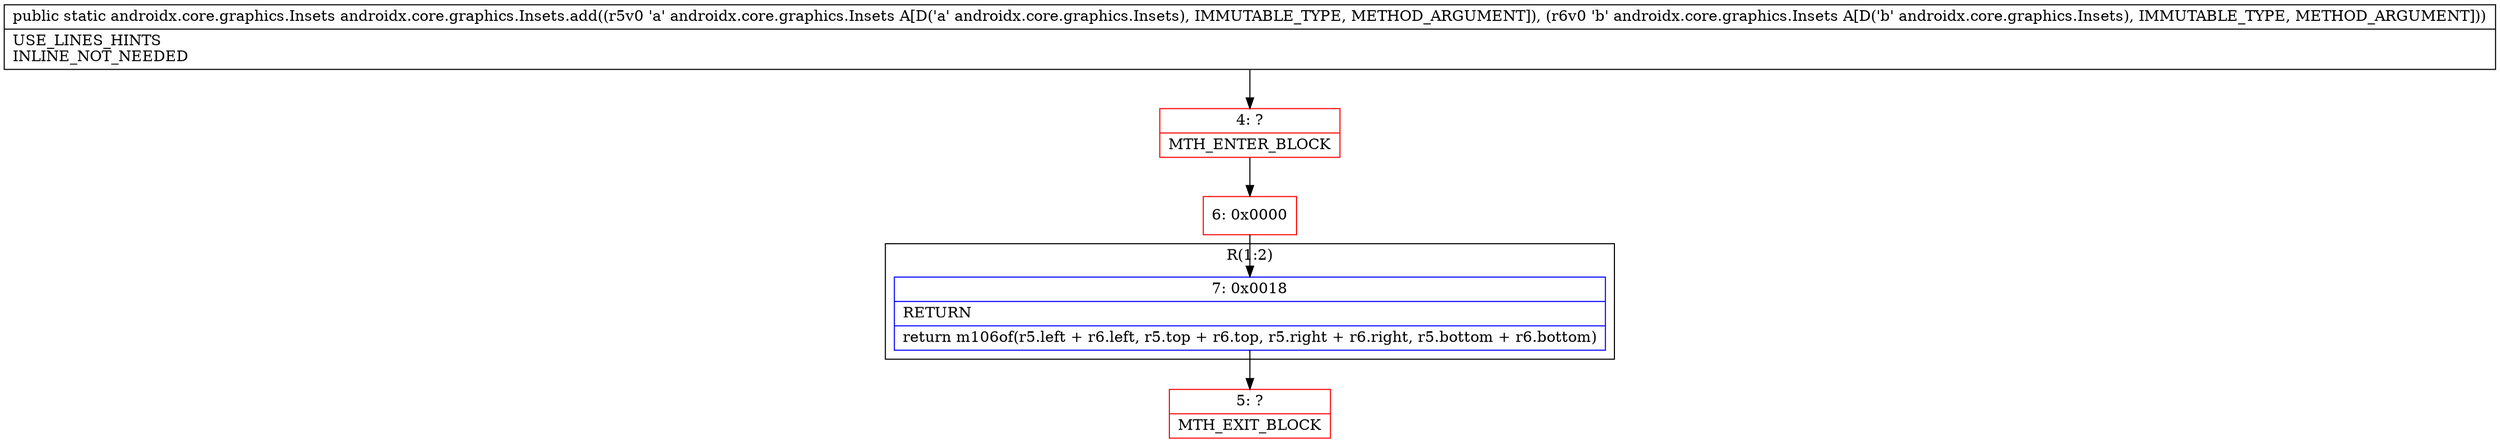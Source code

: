 digraph "CFG forandroidx.core.graphics.Insets.add(Landroidx\/core\/graphics\/Insets;Landroidx\/core\/graphics\/Insets;)Landroidx\/core\/graphics\/Insets;" {
subgraph cluster_Region_777254062 {
label = "R(1:2)";
node [shape=record,color=blue];
Node_7 [shape=record,label="{7\:\ 0x0018|RETURN\l|return m106of(r5.left + r6.left, r5.top + r6.top, r5.right + r6.right, r5.bottom + r6.bottom)\l}"];
}
Node_4 [shape=record,color=red,label="{4\:\ ?|MTH_ENTER_BLOCK\l}"];
Node_6 [shape=record,color=red,label="{6\:\ 0x0000}"];
Node_5 [shape=record,color=red,label="{5\:\ ?|MTH_EXIT_BLOCK\l}"];
MethodNode[shape=record,label="{public static androidx.core.graphics.Insets androidx.core.graphics.Insets.add((r5v0 'a' androidx.core.graphics.Insets A[D('a' androidx.core.graphics.Insets), IMMUTABLE_TYPE, METHOD_ARGUMENT]), (r6v0 'b' androidx.core.graphics.Insets A[D('b' androidx.core.graphics.Insets), IMMUTABLE_TYPE, METHOD_ARGUMENT]))  | USE_LINES_HINTS\lINLINE_NOT_NEEDED\l}"];
MethodNode -> Node_4;Node_7 -> Node_5;
Node_4 -> Node_6;
Node_6 -> Node_7;
}

